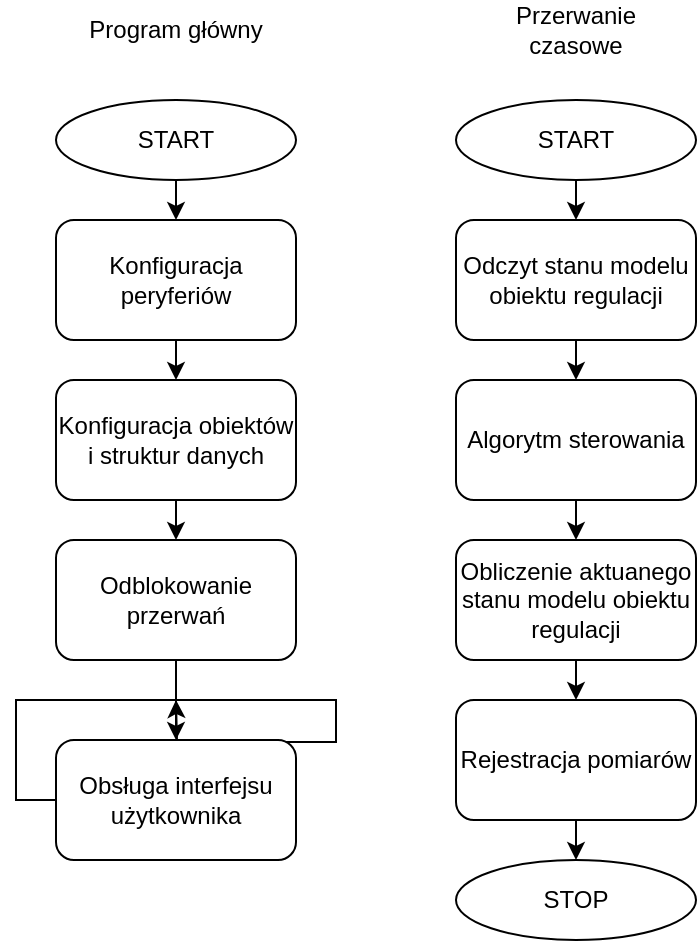 <mxfile version="17.2.4" type="device"><diagram id="sDQjgKn4SYLHBLRMvozG" name="Page-1"><mxGraphModel dx="865" dy="541" grid="1" gridSize="10" guides="1" tooltips="1" connect="1" arrows="1" fold="1" page="1" pageScale="1" pageWidth="827" pageHeight="1169" math="0" shadow="0"><root><mxCell id="0"/><mxCell id="1" parent="0"/><mxCell id="GzzlQfhU6TqAjAziJ6k1-11" style="edgeStyle=orthogonalEdgeStyle;rounded=0;orthogonalLoop=1;jettySize=auto;html=1;exitX=0.5;exitY=1;exitDx=0;exitDy=0;entryX=0.5;entryY=0;entryDx=0;entryDy=0;" edge="1" parent="1" source="GzzlQfhU6TqAjAziJ6k1-1" target="GzzlQfhU6TqAjAziJ6k1-2"><mxGeometry relative="1" as="geometry"/></mxCell><mxCell id="GzzlQfhU6TqAjAziJ6k1-1" value="START" style="ellipse;whiteSpace=wrap;html=1;" vertex="1" parent="1"><mxGeometry x="320" y="70" width="120" height="40" as="geometry"/></mxCell><mxCell id="GzzlQfhU6TqAjAziJ6k1-12" style="edgeStyle=orthogonalEdgeStyle;rounded=0;orthogonalLoop=1;jettySize=auto;html=1;exitX=0.5;exitY=1;exitDx=0;exitDy=0;entryX=0.5;entryY=0;entryDx=0;entryDy=0;" edge="1" parent="1" source="GzzlQfhU6TqAjAziJ6k1-2" target="GzzlQfhU6TqAjAziJ6k1-3"><mxGeometry relative="1" as="geometry"/></mxCell><mxCell id="GzzlQfhU6TqAjAziJ6k1-2" value="Konfiguracja peryferiów" style="rounded=1;whiteSpace=wrap;html=1;" vertex="1" parent="1"><mxGeometry x="320" y="130" width="120" height="60" as="geometry"/></mxCell><mxCell id="GzzlQfhU6TqAjAziJ6k1-13" style="edgeStyle=orthogonalEdgeStyle;rounded=0;orthogonalLoop=1;jettySize=auto;html=1;exitX=0.5;exitY=1;exitDx=0;exitDy=0;entryX=0.5;entryY=0;entryDx=0;entryDy=0;" edge="1" parent="1" source="GzzlQfhU6TqAjAziJ6k1-3" target="GzzlQfhU6TqAjAziJ6k1-4"><mxGeometry relative="1" as="geometry"/></mxCell><mxCell id="GzzlQfhU6TqAjAziJ6k1-3" value="Konfiguracja obiektów i struktur danych" style="rounded=1;whiteSpace=wrap;html=1;" vertex="1" parent="1"><mxGeometry x="320" y="210" width="120" height="60" as="geometry"/></mxCell><mxCell id="GzzlQfhU6TqAjAziJ6k1-14" style="edgeStyle=orthogonalEdgeStyle;rounded=0;orthogonalLoop=1;jettySize=auto;html=1;exitX=0.5;exitY=1;exitDx=0;exitDy=0;entryX=0.5;entryY=0;entryDx=0;entryDy=0;" edge="1" parent="1" source="GzzlQfhU6TqAjAziJ6k1-4" target="GzzlQfhU6TqAjAziJ6k1-6"><mxGeometry relative="1" as="geometry"/></mxCell><mxCell id="GzzlQfhU6TqAjAziJ6k1-4" value="Odblokowanie przerwań" style="rounded=1;whiteSpace=wrap;html=1;" vertex="1" parent="1"><mxGeometry x="320" y="290" width="120" height="60" as="geometry"/></mxCell><mxCell id="GzzlQfhU6TqAjAziJ6k1-24" style="edgeStyle=orthogonalEdgeStyle;rounded=0;orthogonalLoop=1;jettySize=auto;html=1;exitX=0;exitY=0.5;exitDx=0;exitDy=0;" edge="1" parent="1" source="GzzlQfhU6TqAjAziJ6k1-6"><mxGeometry relative="1" as="geometry"><mxPoint x="380" y="370.0" as="targetPoint"/></mxGeometry></mxCell><mxCell id="GzzlQfhU6TqAjAziJ6k1-6" value="Obsługa interfejsu użytkownika" style="rounded=1;whiteSpace=wrap;html=1;" vertex="1" parent="1"><mxGeometry x="320" y="390" width="120" height="60" as="geometry"/></mxCell><mxCell id="GzzlQfhU6TqAjAziJ6k1-7" value="Program główny" style="text;html=1;strokeColor=none;fillColor=none;align=center;verticalAlign=middle;whiteSpace=wrap;rounded=0;" vertex="1" parent="1"><mxGeometry x="333" y="20" width="94" height="30" as="geometry"/></mxCell><mxCell id="GzzlQfhU6TqAjAziJ6k1-8" value="Przerwanie czasowe" style="text;html=1;strokeColor=none;fillColor=none;align=center;verticalAlign=middle;whiteSpace=wrap;rounded=0;" vertex="1" parent="1"><mxGeometry x="550" y="20" width="60" height="30" as="geometry"/></mxCell><mxCell id="GzzlQfhU6TqAjAziJ6k1-25" style="edgeStyle=orthogonalEdgeStyle;rounded=0;orthogonalLoop=1;jettySize=auto;html=1;exitX=0.5;exitY=1;exitDx=0;exitDy=0;entryX=0.5;entryY=0;entryDx=0;entryDy=0;" edge="1" parent="1" source="GzzlQfhU6TqAjAziJ6k1-9" target="GzzlQfhU6TqAjAziJ6k1-17"><mxGeometry relative="1" as="geometry"/></mxCell><mxCell id="GzzlQfhU6TqAjAziJ6k1-9" value="START" style="ellipse;whiteSpace=wrap;html=1;" vertex="1" parent="1"><mxGeometry x="520" y="70" width="120" height="40" as="geometry"/></mxCell><mxCell id="GzzlQfhU6TqAjAziJ6k1-29" style="edgeStyle=orthogonalEdgeStyle;rounded=0;orthogonalLoop=1;jettySize=auto;html=1;exitX=0.5;exitY=1;exitDx=0;exitDy=0;entryX=0.5;entryY=0;entryDx=0;entryDy=0;" edge="1" parent="1" source="GzzlQfhU6TqAjAziJ6k1-16" target="GzzlQfhU6TqAjAziJ6k1-18"><mxGeometry relative="1" as="geometry"/></mxCell><mxCell id="GzzlQfhU6TqAjAziJ6k1-16" value="Algorytm sterowania" style="rounded=1;whiteSpace=wrap;html=1;" vertex="1" parent="1"><mxGeometry x="520" y="210" width="120" height="60" as="geometry"/></mxCell><mxCell id="GzzlQfhU6TqAjAziJ6k1-26" style="edgeStyle=orthogonalEdgeStyle;rounded=0;orthogonalLoop=1;jettySize=auto;html=1;exitX=0.5;exitY=1;exitDx=0;exitDy=0;entryX=0.5;entryY=0;entryDx=0;entryDy=0;" edge="1" parent="1" source="GzzlQfhU6TqAjAziJ6k1-17" target="GzzlQfhU6TqAjAziJ6k1-16"><mxGeometry relative="1" as="geometry"/></mxCell><mxCell id="GzzlQfhU6TqAjAziJ6k1-17" value="Odczyt stanu modelu obiektu regulacji" style="rounded=1;whiteSpace=wrap;html=1;" vertex="1" parent="1"><mxGeometry x="520" y="130" width="120" height="60" as="geometry"/></mxCell><mxCell id="GzzlQfhU6TqAjAziJ6k1-30" style="edgeStyle=orthogonalEdgeStyle;rounded=0;orthogonalLoop=1;jettySize=auto;html=1;exitX=0.5;exitY=1;exitDx=0;exitDy=0;entryX=0.5;entryY=0;entryDx=0;entryDy=0;" edge="1" parent="1" source="GzzlQfhU6TqAjAziJ6k1-18" target="GzzlQfhU6TqAjAziJ6k1-19"><mxGeometry relative="1" as="geometry"/></mxCell><mxCell id="GzzlQfhU6TqAjAziJ6k1-18" value="Obliczenie aktuanego stanu modelu obiektu regulacji" style="rounded=1;whiteSpace=wrap;html=1;" vertex="1" parent="1"><mxGeometry x="520" y="290" width="120" height="60" as="geometry"/></mxCell><mxCell id="GzzlQfhU6TqAjAziJ6k1-32" style="edgeStyle=orthogonalEdgeStyle;rounded=0;orthogonalLoop=1;jettySize=auto;html=1;exitX=0.5;exitY=1;exitDx=0;exitDy=0;entryX=0.5;entryY=0;entryDx=0;entryDy=0;" edge="1" parent="1" source="GzzlQfhU6TqAjAziJ6k1-19" target="GzzlQfhU6TqAjAziJ6k1-20"><mxGeometry relative="1" as="geometry"/></mxCell><mxCell id="GzzlQfhU6TqAjAziJ6k1-19" value="Rejestracja pomiarów" style="rounded=1;whiteSpace=wrap;html=1;" vertex="1" parent="1"><mxGeometry x="520" y="370" width="120" height="60" as="geometry"/></mxCell><mxCell id="GzzlQfhU6TqAjAziJ6k1-20" value="STOP" style="ellipse;whiteSpace=wrap;html=1;" vertex="1" parent="1"><mxGeometry x="520" y="450" width="120" height="40" as="geometry"/></mxCell></root></mxGraphModel></diagram></mxfile>